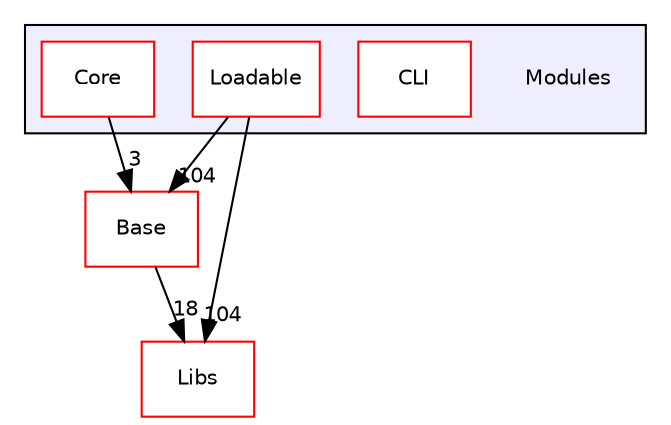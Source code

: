 digraph "Modules" {
  bgcolor=transparent;
  compound=true
  node [ fontsize="10", fontname="Helvetica"];
  edge [ labelfontsize="10", labelfontname="Helvetica"];
  subgraph clusterdir_f2541a3b18981391fa76fac5599e978a {
    graph [ bgcolor="#eeeeff", pencolor="black", label="" URL="dir_f2541a3b18981391fa76fac5599e978a.html"];
    dir_f2541a3b18981391fa76fac5599e978a [shape=plaintext label="Modules"];
    dir_c1add5cedffb2f08a25333ea4cbda1cb [shape=box label="CLI" color="red" fillcolor="white" style="filled" URL="dir_c1add5cedffb2f08a25333ea4cbda1cb.html"];
    dir_1fcae67130d3141726b72ad847686247 [shape=box label="Core" color="red" fillcolor="white" style="filled" URL="dir_1fcae67130d3141726b72ad847686247.html"];
    dir_d01fdafe93af837a1755aeb3a6390699 [shape=box label="Loadable" color="red" fillcolor="white" style="filled" URL="dir_d01fdafe93af837a1755aeb3a6390699.html"];
  }
  dir_6e6cb9563333489fde7459b1f95e59a5 [shape=box label="Libs" color="red" URL="dir_6e6cb9563333489fde7459b1f95e59a5.html"];
  dir_628593db0cdce5a76fb85526ae5aa762 [shape=box label="Base" color="red" URL="dir_628593db0cdce5a76fb85526ae5aa762.html"];
  dir_1fcae67130d3141726b72ad847686247->dir_628593db0cdce5a76fb85526ae5aa762 [headlabel="3", labeldistance=1.5 headhref="dir_000045_000002.html"];
  dir_d01fdafe93af837a1755aeb3a6390699->dir_6e6cb9563333489fde7459b1f95e59a5 [headlabel="104", labeldistance=1.5 headhref="dir_000028_000014.html"];
  dir_d01fdafe93af837a1755aeb3a6390699->dir_628593db0cdce5a76fb85526ae5aa762 [headlabel="104", labeldistance=1.5 headhref="dir_000028_000002.html"];
  dir_628593db0cdce5a76fb85526ae5aa762->dir_6e6cb9563333489fde7459b1f95e59a5 [headlabel="18", labeldistance=1.5 headhref="dir_000002_000014.html"];
}
